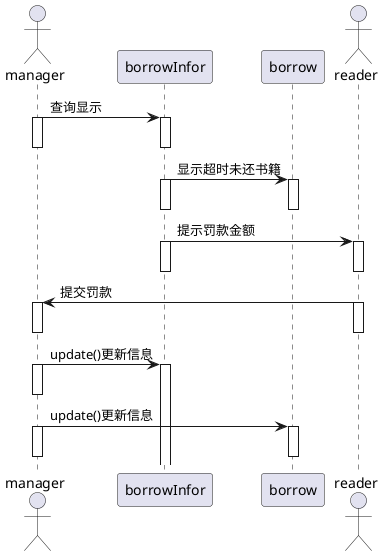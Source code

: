 @startuml
actor manager

manager->borrowInfor:查询显示
activate manager
activate borrowInfor
deactivate manager
deactivate borrowInfor

borrowInfor->borrow:显示超时未还书籍
activate borrow
activate borrowInfor
deactivate borrow
deactivate borrowInfor

actor reader
borrowInfor->reader:提示罚款金额
activate reader
activate borrowInfor
deactivate reader
deactivate borrowInfor

reader->manager:提交罚款
activate reader
activate manager
deactivate reader
deactivate manager

manager->borrowInfor:update()更新信息
activate manager
activate borrowInfor
deactivate reader
deactivate manager

manager->borrow:update()更新信息
activate manager
activate borrow
deactivate manager
deactivate borrow


@enduml